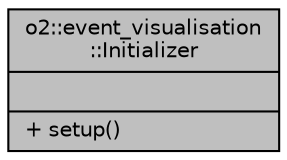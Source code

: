 digraph "o2::event_visualisation::Initializer"
{
 // INTERACTIVE_SVG=YES
  bgcolor="transparent";
  edge [fontname="Helvetica",fontsize="10",labelfontname="Helvetica",labelfontsize="10"];
  node [fontname="Helvetica",fontsize="10",shape=record];
  Node1 [label="{o2::event_visualisation\l::Initializer\n||+ setup()\l}",height=0.2,width=0.4,color="black", fillcolor="grey75", style="filled", fontcolor="black"];
}

